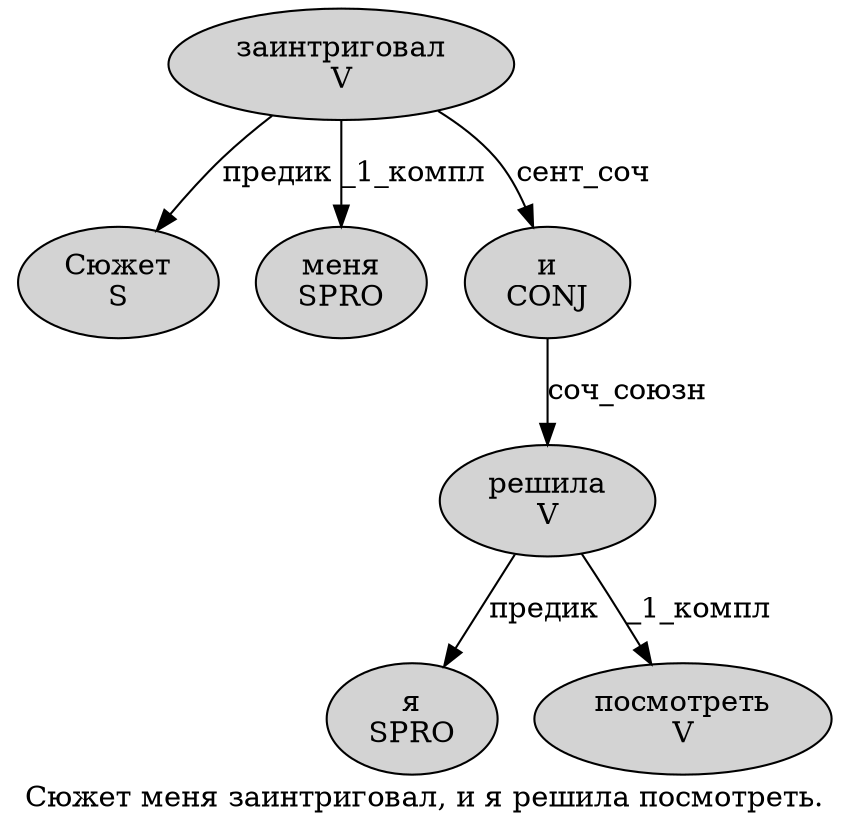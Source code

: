 digraph SENTENCE_1594 {
	graph [label="Сюжет меня заинтриговал, и я решила посмотреть."]
	node [style=filled]
		0 [label="Сюжет
S" color="" fillcolor=lightgray penwidth=1 shape=ellipse]
		1 [label="меня
SPRO" color="" fillcolor=lightgray penwidth=1 shape=ellipse]
		2 [label="заинтриговал
V" color="" fillcolor=lightgray penwidth=1 shape=ellipse]
		4 [label="и
CONJ" color="" fillcolor=lightgray penwidth=1 shape=ellipse]
		5 [label="я
SPRO" color="" fillcolor=lightgray penwidth=1 shape=ellipse]
		6 [label="решила
V" color="" fillcolor=lightgray penwidth=1 shape=ellipse]
		7 [label="посмотреть
V" color="" fillcolor=lightgray penwidth=1 shape=ellipse]
			2 -> 0 [label="предик"]
			2 -> 1 [label="_1_компл"]
			2 -> 4 [label="сент_соч"]
			6 -> 5 [label="предик"]
			6 -> 7 [label="_1_компл"]
			4 -> 6 [label="соч_союзн"]
}